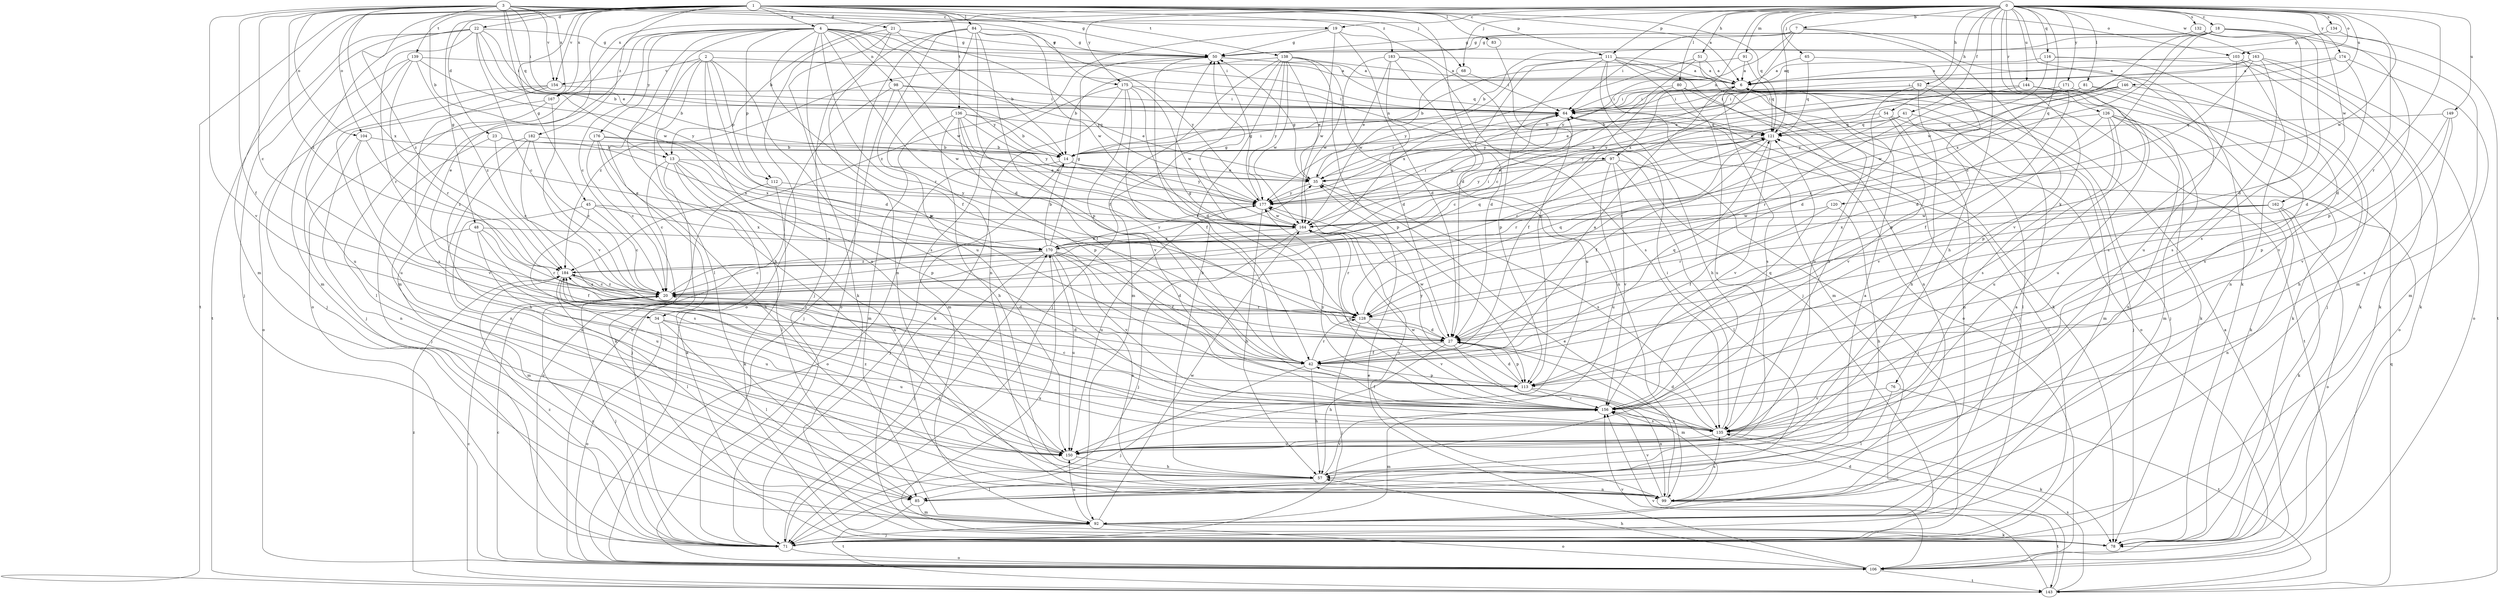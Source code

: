 strict digraph  {
0;
1;
2;
3;
4;
6;
7;
13;
14;
18;
19;
20;
21;
22;
23;
27;
34;
35;
41;
42;
45;
48;
50;
51;
52;
54;
57;
64;
65;
68;
71;
76;
78;
80;
81;
83;
84;
85;
91;
92;
97;
98;
99;
103;
104;
106;
111;
112;
113;
116;
120;
121;
126;
128;
132;
134;
135;
136;
138;
139;
143;
144;
146;
149;
150;
154;
156;
162;
163;
164;
167;
170;
171;
174;
175;
176;
177;
182;
183;
184;
0 -> 7  [label=b];
0 -> 13  [label=b];
0 -> 18  [label=c];
0 -> 19  [label=c];
0 -> 41  [label=f];
0 -> 51  [label=h];
0 -> 52  [label=h];
0 -> 54  [label=h];
0 -> 57  [label=h];
0 -> 65  [label=j];
0 -> 68  [label=j];
0 -> 76  [label=k];
0 -> 78  [label=k];
0 -> 80  [label=l];
0 -> 81  [label=l];
0 -> 91  [label=m];
0 -> 97  [label=n];
0 -> 103  [label=o];
0 -> 111  [label=p];
0 -> 116  [label=q];
0 -> 120  [label=q];
0 -> 121  [label=q];
0 -> 126  [label=r];
0 -> 128  [label=r];
0 -> 132  [label=s];
0 -> 134  [label=s];
0 -> 144  [label=u];
0 -> 146  [label=u];
0 -> 149  [label=u];
0 -> 162  [label=w];
0 -> 163  [label=w];
0 -> 164  [label=w];
0 -> 167  [label=x];
0 -> 171  [label=y];
0 -> 174  [label=y];
0 -> 175  [label=y];
1 -> 4  [label=a];
1 -> 6  [label=a];
1 -> 21  [label=d];
1 -> 22  [label=d];
1 -> 23  [label=d];
1 -> 27  [label=d];
1 -> 34  [label=e];
1 -> 45  [label=g];
1 -> 48  [label=g];
1 -> 50  [label=g];
1 -> 83  [label=l];
1 -> 84  [label=l];
1 -> 92  [label=m];
1 -> 103  [label=o];
1 -> 104  [label=o];
1 -> 111  [label=p];
1 -> 121  [label=q];
1 -> 136  [label=t];
1 -> 138  [label=t];
1 -> 139  [label=t];
1 -> 143  [label=t];
1 -> 154  [label=v];
1 -> 167  [label=x];
1 -> 182  [label=z];
1 -> 183  [label=z];
1 -> 184  [label=z];
2 -> 13  [label=b];
2 -> 27  [label=d];
2 -> 34  [label=e];
2 -> 97  [label=n];
2 -> 112  [label=p];
2 -> 135  [label=s];
2 -> 150  [label=u];
2 -> 154  [label=v];
3 -> 13  [label=b];
3 -> 19  [label=c];
3 -> 20  [label=c];
3 -> 35  [label=e];
3 -> 42  [label=f];
3 -> 64  [label=i];
3 -> 68  [label=j];
3 -> 104  [label=o];
3 -> 121  [label=q];
3 -> 154  [label=v];
3 -> 156  [label=v];
3 -> 167  [label=x];
3 -> 170  [label=x];
3 -> 175  [label=y];
3 -> 184  [label=z];
4 -> 14  [label=b];
4 -> 20  [label=c];
4 -> 27  [label=d];
4 -> 42  [label=f];
4 -> 50  [label=g];
4 -> 57  [label=h];
4 -> 64  [label=i];
4 -> 85  [label=l];
4 -> 92  [label=m];
4 -> 98  [label=n];
4 -> 106  [label=o];
4 -> 112  [label=p];
4 -> 113  [label=p];
4 -> 128  [label=r];
4 -> 164  [label=w];
4 -> 176  [label=y];
4 -> 177  [label=y];
6 -> 64  [label=i];
6 -> 135  [label=s];
6 -> 143  [label=t];
7 -> 50  [label=g];
7 -> 64  [label=i];
7 -> 150  [label=u];
7 -> 156  [label=v];
7 -> 170  [label=x];
7 -> 177  [label=y];
13 -> 20  [label=c];
13 -> 35  [label=e];
13 -> 71  [label=j];
13 -> 78  [label=k];
13 -> 85  [label=l];
13 -> 99  [label=n];
13 -> 113  [label=p];
14 -> 35  [label=e];
14 -> 64  [label=i];
14 -> 71  [label=j];
14 -> 106  [label=o];
14 -> 177  [label=y];
18 -> 14  [label=b];
18 -> 20  [label=c];
18 -> 27  [label=d];
18 -> 50  [label=g];
18 -> 113  [label=p];
18 -> 143  [label=t];
18 -> 164  [label=w];
18 -> 170  [label=x];
19 -> 27  [label=d];
19 -> 50  [label=g];
19 -> 71  [label=j];
19 -> 164  [label=w];
19 -> 184  [label=z];
20 -> 35  [label=e];
20 -> 71  [label=j];
20 -> 128  [label=r];
20 -> 184  [label=z];
21 -> 50  [label=g];
21 -> 78  [label=k];
21 -> 99  [label=n];
21 -> 106  [label=o];
21 -> 177  [label=y];
22 -> 14  [label=b];
22 -> 20  [label=c];
22 -> 50  [label=g];
22 -> 64  [label=i];
22 -> 71  [label=j];
22 -> 92  [label=m];
22 -> 128  [label=r];
22 -> 143  [label=t];
22 -> 164  [label=w];
23 -> 14  [label=b];
23 -> 20  [label=c];
23 -> 71  [label=j];
23 -> 170  [label=x];
27 -> 42  [label=f];
27 -> 57  [label=h];
27 -> 92  [label=m];
27 -> 113  [label=p];
27 -> 164  [label=w];
27 -> 184  [label=z];
34 -> 27  [label=d];
34 -> 85  [label=l];
34 -> 106  [label=o];
34 -> 150  [label=u];
35 -> 50  [label=g];
35 -> 64  [label=i];
35 -> 135  [label=s];
35 -> 177  [label=y];
41 -> 85  [label=l];
41 -> 92  [label=m];
41 -> 121  [label=q];
41 -> 128  [label=r];
41 -> 177  [label=y];
42 -> 6  [label=a];
42 -> 57  [label=h];
42 -> 71  [label=j];
42 -> 113  [label=p];
42 -> 121  [label=q];
42 -> 128  [label=r];
45 -> 20  [label=c];
45 -> 135  [label=s];
45 -> 150  [label=u];
45 -> 164  [label=w];
45 -> 170  [label=x];
48 -> 42  [label=f];
48 -> 92  [label=m];
48 -> 128  [label=r];
48 -> 150  [label=u];
48 -> 170  [label=x];
50 -> 6  [label=a];
50 -> 42  [label=f];
50 -> 121  [label=q];
50 -> 184  [label=z];
51 -> 6  [label=a];
51 -> 20  [label=c];
51 -> 150  [label=u];
51 -> 170  [label=x];
52 -> 14  [label=b];
52 -> 57  [label=h];
52 -> 64  [label=i];
52 -> 71  [label=j];
52 -> 78  [label=k];
52 -> 135  [label=s];
54 -> 20  [label=c];
54 -> 71  [label=j];
54 -> 99  [label=n];
54 -> 121  [label=q];
54 -> 156  [label=v];
57 -> 85  [label=l];
57 -> 99  [label=n];
57 -> 156  [label=v];
64 -> 121  [label=q];
64 -> 164  [label=w];
65 -> 6  [label=a];
65 -> 113  [label=p];
65 -> 121  [label=q];
68 -> 64  [label=i];
68 -> 164  [label=w];
71 -> 20  [label=c];
71 -> 64  [label=i];
71 -> 106  [label=o];
71 -> 170  [label=x];
71 -> 184  [label=z];
76 -> 85  [label=l];
76 -> 143  [label=t];
76 -> 156  [label=v];
78 -> 170  [label=x];
80 -> 42  [label=f];
80 -> 64  [label=i];
80 -> 71  [label=j];
80 -> 106  [label=o];
80 -> 150  [label=u];
81 -> 14  [label=b];
81 -> 35  [label=e];
81 -> 57  [label=h];
81 -> 64  [label=i];
81 -> 135  [label=s];
81 -> 177  [label=y];
83 -> 113  [label=p];
84 -> 42  [label=f];
84 -> 50  [label=g];
84 -> 71  [label=j];
84 -> 99  [label=n];
84 -> 106  [label=o];
84 -> 113  [label=p];
84 -> 150  [label=u];
84 -> 164  [label=w];
84 -> 177  [label=y];
85 -> 6  [label=a];
85 -> 92  [label=m];
85 -> 143  [label=t];
91 -> 6  [label=a];
91 -> 14  [label=b];
91 -> 121  [label=q];
92 -> 6  [label=a];
92 -> 71  [label=j];
92 -> 78  [label=k];
92 -> 106  [label=o];
92 -> 150  [label=u];
92 -> 164  [label=w];
97 -> 35  [label=e];
97 -> 71  [label=j];
97 -> 85  [label=l];
97 -> 150  [label=u];
97 -> 156  [label=v];
97 -> 177  [label=y];
98 -> 35  [label=e];
98 -> 64  [label=i];
98 -> 71  [label=j];
98 -> 106  [label=o];
98 -> 164  [label=w];
99 -> 35  [label=e];
99 -> 135  [label=s];
99 -> 143  [label=t];
99 -> 156  [label=v];
99 -> 177  [label=y];
103 -> 6  [label=a];
103 -> 78  [label=k];
103 -> 99  [label=n];
103 -> 135  [label=s];
104 -> 14  [label=b];
104 -> 99  [label=n];
104 -> 156  [label=v];
104 -> 184  [label=z];
106 -> 6  [label=a];
106 -> 20  [label=c];
106 -> 35  [label=e];
106 -> 57  [label=h];
106 -> 143  [label=t];
106 -> 156  [label=v];
111 -> 6  [label=a];
111 -> 27  [label=d];
111 -> 57  [label=h];
111 -> 78  [label=k];
111 -> 92  [label=m];
111 -> 99  [label=n];
111 -> 106  [label=o];
111 -> 113  [label=p];
111 -> 177  [label=y];
112 -> 78  [label=k];
112 -> 106  [label=o];
112 -> 177  [label=y];
113 -> 27  [label=d];
113 -> 99  [label=n];
113 -> 156  [label=v];
113 -> 177  [label=y];
116 -> 6  [label=a];
116 -> 27  [label=d];
116 -> 71  [label=j];
116 -> 78  [label=k];
120 -> 42  [label=f];
120 -> 57  [label=h];
120 -> 164  [label=w];
121 -> 14  [label=b];
121 -> 20  [label=c];
121 -> 42  [label=f];
121 -> 128  [label=r];
121 -> 156  [label=v];
126 -> 78  [label=k];
126 -> 92  [label=m];
126 -> 99  [label=n];
126 -> 121  [label=q];
126 -> 135  [label=s];
126 -> 150  [label=u];
126 -> 156  [label=v];
128 -> 27  [label=d];
128 -> 50  [label=g];
128 -> 71  [label=j];
128 -> 121  [label=q];
128 -> 156  [label=v];
132 -> 50  [label=g];
132 -> 92  [label=m];
132 -> 135  [label=s];
134 -> 27  [label=d];
134 -> 50  [label=g];
135 -> 27  [label=d];
135 -> 64  [label=i];
135 -> 78  [label=k];
135 -> 150  [label=u];
135 -> 156  [label=v];
135 -> 164  [label=w];
135 -> 184  [label=z];
136 -> 14  [label=b];
136 -> 42  [label=f];
136 -> 57  [label=h];
136 -> 92  [label=m];
136 -> 113  [label=p];
136 -> 121  [label=q];
136 -> 164  [label=w];
136 -> 177  [label=y];
138 -> 6  [label=a];
138 -> 14  [label=b];
138 -> 35  [label=e];
138 -> 57  [label=h];
138 -> 71  [label=j];
138 -> 92  [label=m];
138 -> 99  [label=n];
138 -> 113  [label=p];
138 -> 164  [label=w];
138 -> 177  [label=y];
139 -> 6  [label=a];
139 -> 71  [label=j];
139 -> 128  [label=r];
139 -> 150  [label=u];
139 -> 177  [label=y];
139 -> 184  [label=z];
143 -> 20  [label=c];
143 -> 27  [label=d];
143 -> 121  [label=q];
143 -> 135  [label=s];
143 -> 156  [label=v];
143 -> 184  [label=z];
144 -> 64  [label=i];
144 -> 78  [label=k];
144 -> 106  [label=o];
144 -> 128  [label=r];
144 -> 150  [label=u];
144 -> 177  [label=y];
146 -> 35  [label=e];
146 -> 64  [label=i];
146 -> 156  [label=v];
146 -> 164  [label=w];
146 -> 177  [label=y];
149 -> 113  [label=p];
149 -> 121  [label=q];
149 -> 135  [label=s];
149 -> 156  [label=v];
150 -> 57  [label=h];
150 -> 184  [label=z];
154 -> 64  [label=i];
154 -> 106  [label=o];
154 -> 135  [label=s];
154 -> 150  [label=u];
156 -> 20  [label=c];
156 -> 42  [label=f];
156 -> 92  [label=m];
156 -> 121  [label=q];
156 -> 135  [label=s];
156 -> 164  [label=w];
156 -> 177  [label=y];
162 -> 78  [label=k];
162 -> 99  [label=n];
162 -> 106  [label=o];
162 -> 128  [label=r];
162 -> 164  [label=w];
162 -> 170  [label=x];
163 -> 6  [label=a];
163 -> 27  [label=d];
163 -> 64  [label=i];
163 -> 78  [label=k];
163 -> 106  [label=o];
163 -> 135  [label=s];
164 -> 50  [label=g];
164 -> 64  [label=i];
164 -> 71  [label=j];
164 -> 128  [label=r];
164 -> 170  [label=x];
167 -> 71  [label=j];
167 -> 85  [label=l];
167 -> 156  [label=v];
170 -> 14  [label=b];
170 -> 20  [label=c];
170 -> 27  [label=d];
170 -> 42  [label=f];
170 -> 50  [label=g];
170 -> 64  [label=i];
170 -> 71  [label=j];
170 -> 99  [label=n];
170 -> 150  [label=u];
170 -> 156  [label=v];
170 -> 177  [label=y];
170 -> 184  [label=z];
171 -> 20  [label=c];
171 -> 42  [label=f];
171 -> 64  [label=i];
171 -> 113  [label=p];
174 -> 6  [label=a];
174 -> 27  [label=d];
174 -> 35  [label=e];
174 -> 92  [label=m];
175 -> 27  [label=d];
175 -> 42  [label=f];
175 -> 64  [label=i];
175 -> 78  [label=k];
175 -> 92  [label=m];
175 -> 156  [label=v];
175 -> 164  [label=w];
176 -> 14  [label=b];
176 -> 20  [label=c];
176 -> 57  [label=h];
176 -> 78  [label=k];
176 -> 170  [label=x];
177 -> 50  [label=g];
177 -> 57  [label=h];
177 -> 150  [label=u];
177 -> 164  [label=w];
182 -> 14  [label=b];
182 -> 20  [label=c];
182 -> 57  [label=h];
182 -> 99  [label=n];
182 -> 135  [label=s];
183 -> 6  [label=a];
183 -> 27  [label=d];
183 -> 35  [label=e];
183 -> 135  [label=s];
183 -> 150  [label=u];
183 -> 164  [label=w];
184 -> 20  [label=c];
184 -> 27  [label=d];
184 -> 85  [label=l];
184 -> 121  [label=q];
184 -> 150  [label=u];
}
